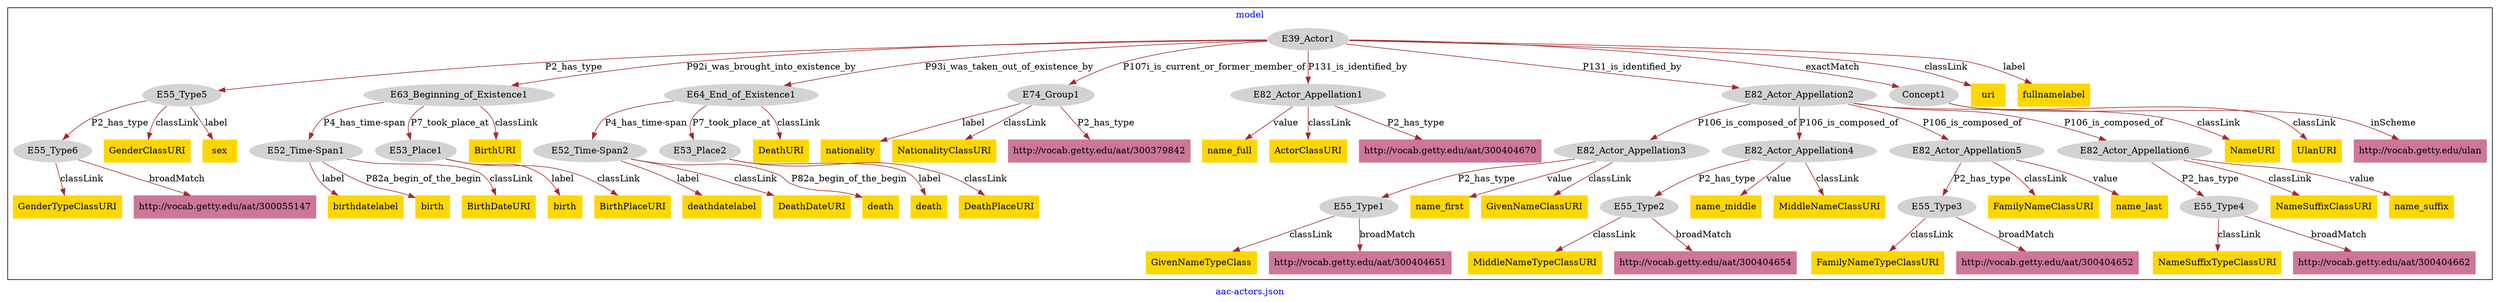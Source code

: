 digraph n0 {
fontcolor="blue"
remincross="true"
label="aac-actors.json"
subgraph cluster {
label="model"
n2[style="filled",color="white",fillcolor="lightgray",label="E39_Actor1"];
n3[style="filled",color="white",fillcolor="lightgray",label="E55_Type5"];
n4[style="filled",color="white",fillcolor="lightgray",label="E63_Beginning_of_Existence1"];
n5[style="filled",color="white",fillcolor="lightgray",label="E64_End_of_Existence1"];
n6[style="filled",color="white",fillcolor="lightgray",label="E74_Group1"];
n7[style="filled",color="white",fillcolor="lightgray",label="E82_Actor_Appellation1"];
n8[style="filled",color="white",fillcolor="lightgray",label="E82_Actor_Appellation2"];
n9[style="filled",color="white",fillcolor="lightgray",label="Concept1"];
n10[style="filled",color="white",fillcolor="lightgray",label="E55_Type6"];
n11[style="filled",color="white",fillcolor="lightgray",label="E52_Time-Span1"];
n12[style="filled",color="white",fillcolor="lightgray",label="E53_Place1"];
n13[style="filled",color="white",fillcolor="lightgray",label="E52_Time-Span2"];
n14[style="filled",color="white",fillcolor="lightgray",label="E53_Place2"];
n15[style="filled",color="white",fillcolor="lightgray",label="E82_Actor_Appellation3"];
n16[style="filled",color="white",fillcolor="lightgray",label="E82_Actor_Appellation4"];
n17[style="filled",color="white",fillcolor="lightgray",label="E82_Actor_Appellation5"];
n18[style="filled",color="white",fillcolor="lightgray",label="E82_Actor_Appellation6"];
n19[style="filled",color="white",fillcolor="lightgray",label="E55_Type1"];
n20[style="filled",color="white",fillcolor="lightgray",label="E55_Type2"];
n21[style="filled",color="white",fillcolor="lightgray",label="E55_Type3"];
n22[style="filled",color="white",fillcolor="lightgray",label="E55_Type4"];
n23[shape="plaintext",style="filled",fillcolor="gold",label="birthdatelabel"];
n24[shape="plaintext",style="filled",fillcolor="gold",label="deathdatelabel"];
n25[shape="plaintext",style="filled",fillcolor="gold",label="name_middle"];
n26[shape="plaintext",style="filled",fillcolor="gold",label="nationality"];
n27[shape="plaintext",style="filled",fillcolor="gold",label="FamilyNameTypeClassURI"];
n28[shape="plaintext",style="filled",fillcolor="gold",label="name_full"];
n29[shape="plaintext",style="filled",fillcolor="gold",label="name_first"];
n30[shape="plaintext",style="filled",fillcolor="gold",label="GenderClassURI"];
n31[shape="plaintext",style="filled",fillcolor="gold",label="ActorClassURI"];
n32[shape="plaintext",style="filled",fillcolor="gold",label="birth"];
n33[shape="plaintext",style="filled",fillcolor="gold",label="death"];
n34[shape="plaintext",style="filled",fillcolor="gold",label="NationalityClassURI"];
n35[shape="plaintext",style="filled",fillcolor="gold",label="GivenNameTypeClass"];
n36[shape="plaintext",style="filled",fillcolor="gold",label="DeathPlaceURI"];
n37[shape="plaintext",style="filled",fillcolor="gold",label="FamilyNameClassURI"];
n38[shape="plaintext",style="filled",fillcolor="gold",label="MiddleNameClassURI"];
n39[shape="plaintext",style="filled",fillcolor="gold",label="UlanURI"];
n40[shape="plaintext",style="filled",fillcolor="gold",label="uri"];
n41[shape="plaintext",style="filled",fillcolor="gold",label="sex"];
n42[shape="plaintext",style="filled",fillcolor="gold",label="DeathURI"];
n43[shape="plaintext",style="filled",fillcolor="gold",label="NameURI"];
n44[shape="plaintext",style="filled",fillcolor="gold",label="DeathDateURI"];
n45[shape="plaintext",style="filled",fillcolor="gold",label="NameSuffixTypeClassURI"];
n46[shape="plaintext",style="filled",fillcolor="gold",label="birth"];
n47[shape="plaintext",style="filled",fillcolor="gold",label="fullnamelabel"];
n48[shape="plaintext",style="filled",fillcolor="gold",label="NameSuffixClassURI"];
n49[shape="plaintext",style="filled",fillcolor="gold",label="death"];
n50[shape="plaintext",style="filled",fillcolor="gold",label="GivenNameClassURI"];
n51[shape="plaintext",style="filled",fillcolor="gold",label="BirthDateURI"];
n52[shape="plaintext",style="filled",fillcolor="gold",label="BirthPlaceURI"];
n53[shape="plaintext",style="filled",fillcolor="gold",label="BirthURI"];
n54[shape="plaintext",style="filled",fillcolor="gold",label="name_suffix"];
n55[shape="plaintext",style="filled",fillcolor="gold",label="MiddleNameTypeClassURI"];
n56[shape="plaintext",style="filled",fillcolor="gold",label="GenderTypeClassURI"];
n57[shape="plaintext",style="filled",fillcolor="gold",label="name_last"];
n58[shape="plaintext",style="filled",fillcolor="#CC7799",label="http://vocab.getty.edu/aat/300404670"];
n59[shape="plaintext",style="filled",fillcolor="#CC7799",label="http://vocab.getty.edu/aat/300404662"];
n60[shape="plaintext",style="filled",fillcolor="#CC7799",label="http://vocab.getty.edu/aat/300379842"];
n61[shape="plaintext",style="filled",fillcolor="#CC7799",label="http://vocab.getty.edu/aat/300404651"];
n62[shape="plaintext",style="filled",fillcolor="#CC7799",label="http://vocab.getty.edu/aat/300404652"];
n63[shape="plaintext",style="filled",fillcolor="#CC7799",label="http://vocab.getty.edu/aat/300404654"];
n64[shape="plaintext",style="filled",fillcolor="#CC7799",label="http://vocab.getty.edu/ulan"];
n65[shape="plaintext",style="filled",fillcolor="#CC7799",label="http://vocab.getty.edu/aat/300055147"];
}
n2 -> n3[color="brown",fontcolor="black",label="P2_has_type"]
n2 -> n4[color="brown",fontcolor="black",label="P92i_was_brought_into_existence_by"]
n2 -> n5[color="brown",fontcolor="black",label="P93i_was_taken_out_of_existence_by"]
n2 -> n6[color="brown",fontcolor="black",label="P107i_is_current_or_former_member_of"]
n2 -> n7[color="brown",fontcolor="black",label="P131_is_identified_by"]
n2 -> n8[color="brown",fontcolor="black",label="P131_is_identified_by"]
n2 -> n9[color="brown",fontcolor="black",label="exactMatch"]
n3 -> n10[color="brown",fontcolor="black",label="P2_has_type"]
n4 -> n11[color="brown",fontcolor="black",label="P4_has_time-span"]
n4 -> n12[color="brown",fontcolor="black",label="P7_took_place_at"]
n5 -> n13[color="brown",fontcolor="black",label="P4_has_time-span"]
n5 -> n14[color="brown",fontcolor="black",label="P7_took_place_at"]
n8 -> n15[color="brown",fontcolor="black",label="P106_is_composed_of"]
n8 -> n16[color="brown",fontcolor="black",label="P106_is_composed_of"]
n8 -> n17[color="brown",fontcolor="black",label="P106_is_composed_of"]
n8 -> n18[color="brown",fontcolor="black",label="P106_is_composed_of"]
n15 -> n19[color="brown",fontcolor="black",label="P2_has_type"]
n16 -> n20[color="brown",fontcolor="black",label="P2_has_type"]
n17 -> n21[color="brown",fontcolor="black",label="P2_has_type"]
n18 -> n22[color="brown",fontcolor="black",label="P2_has_type"]
n11 -> n23[color="brown",fontcolor="black",label="label"]
n13 -> n24[color="brown",fontcolor="black",label="label"]
n16 -> n25[color="brown",fontcolor="black",label="value"]
n6 -> n26[color="brown",fontcolor="black",label="label"]
n21 -> n27[color="brown",fontcolor="black",label="classLink"]
n7 -> n28[color="brown",fontcolor="black",label="value"]
n15 -> n29[color="brown",fontcolor="black",label="value"]
n3 -> n30[color="brown",fontcolor="black",label="classLink"]
n7 -> n31[color="brown",fontcolor="black",label="classLink"]
n12 -> n32[color="brown",fontcolor="black",label="label"]
n14 -> n33[color="brown",fontcolor="black",label="label"]
n6 -> n34[color="brown",fontcolor="black",label="classLink"]
n19 -> n35[color="brown",fontcolor="black",label="classLink"]
n14 -> n36[color="brown",fontcolor="black",label="classLink"]
n17 -> n37[color="brown",fontcolor="black",label="classLink"]
n16 -> n38[color="brown",fontcolor="black",label="classLink"]
n9 -> n39[color="brown",fontcolor="black",label="classLink"]
n2 -> n40[color="brown",fontcolor="black",label="classLink"]
n3 -> n41[color="brown",fontcolor="black",label="label"]
n5 -> n42[color="brown",fontcolor="black",label="classLink"]
n8 -> n43[color="brown",fontcolor="black",label="classLink"]
n13 -> n44[color="brown",fontcolor="black",label="classLink"]
n22 -> n45[color="brown",fontcolor="black",label="classLink"]
n11 -> n46[color="brown",fontcolor="black",label="P82a_begin_of_the_begin"]
n2 -> n47[color="brown",fontcolor="black",label="label"]
n18 -> n48[color="brown",fontcolor="black",label="classLink"]
n13 -> n49[color="brown",fontcolor="black",label="P82a_begin_of_the_begin"]
n15 -> n50[color="brown",fontcolor="black",label="classLink"]
n11 -> n51[color="brown",fontcolor="black",label="classLink"]
n12 -> n52[color="brown",fontcolor="black",label="classLink"]
n4 -> n53[color="brown",fontcolor="black",label="classLink"]
n18 -> n54[color="brown",fontcolor="black",label="value"]
n20 -> n55[color="brown",fontcolor="black",label="classLink"]
n10 -> n56[color="brown",fontcolor="black",label="classLink"]
n17 -> n57[color="brown",fontcolor="black",label="value"]
n7 -> n58[color="brown",fontcolor="black",label="P2_has_type"]
n22 -> n59[color="brown",fontcolor="black",label="broadMatch"]
n6 -> n60[color="brown",fontcolor="black",label="P2_has_type"]
n19 -> n61[color="brown",fontcolor="black",label="broadMatch"]
n21 -> n62[color="brown",fontcolor="black",label="broadMatch"]
n20 -> n63[color="brown",fontcolor="black",label="broadMatch"]
n9 -> n64[color="brown",fontcolor="black",label="inScheme"]
n10 -> n65[color="brown",fontcolor="black",label="broadMatch"]
}
